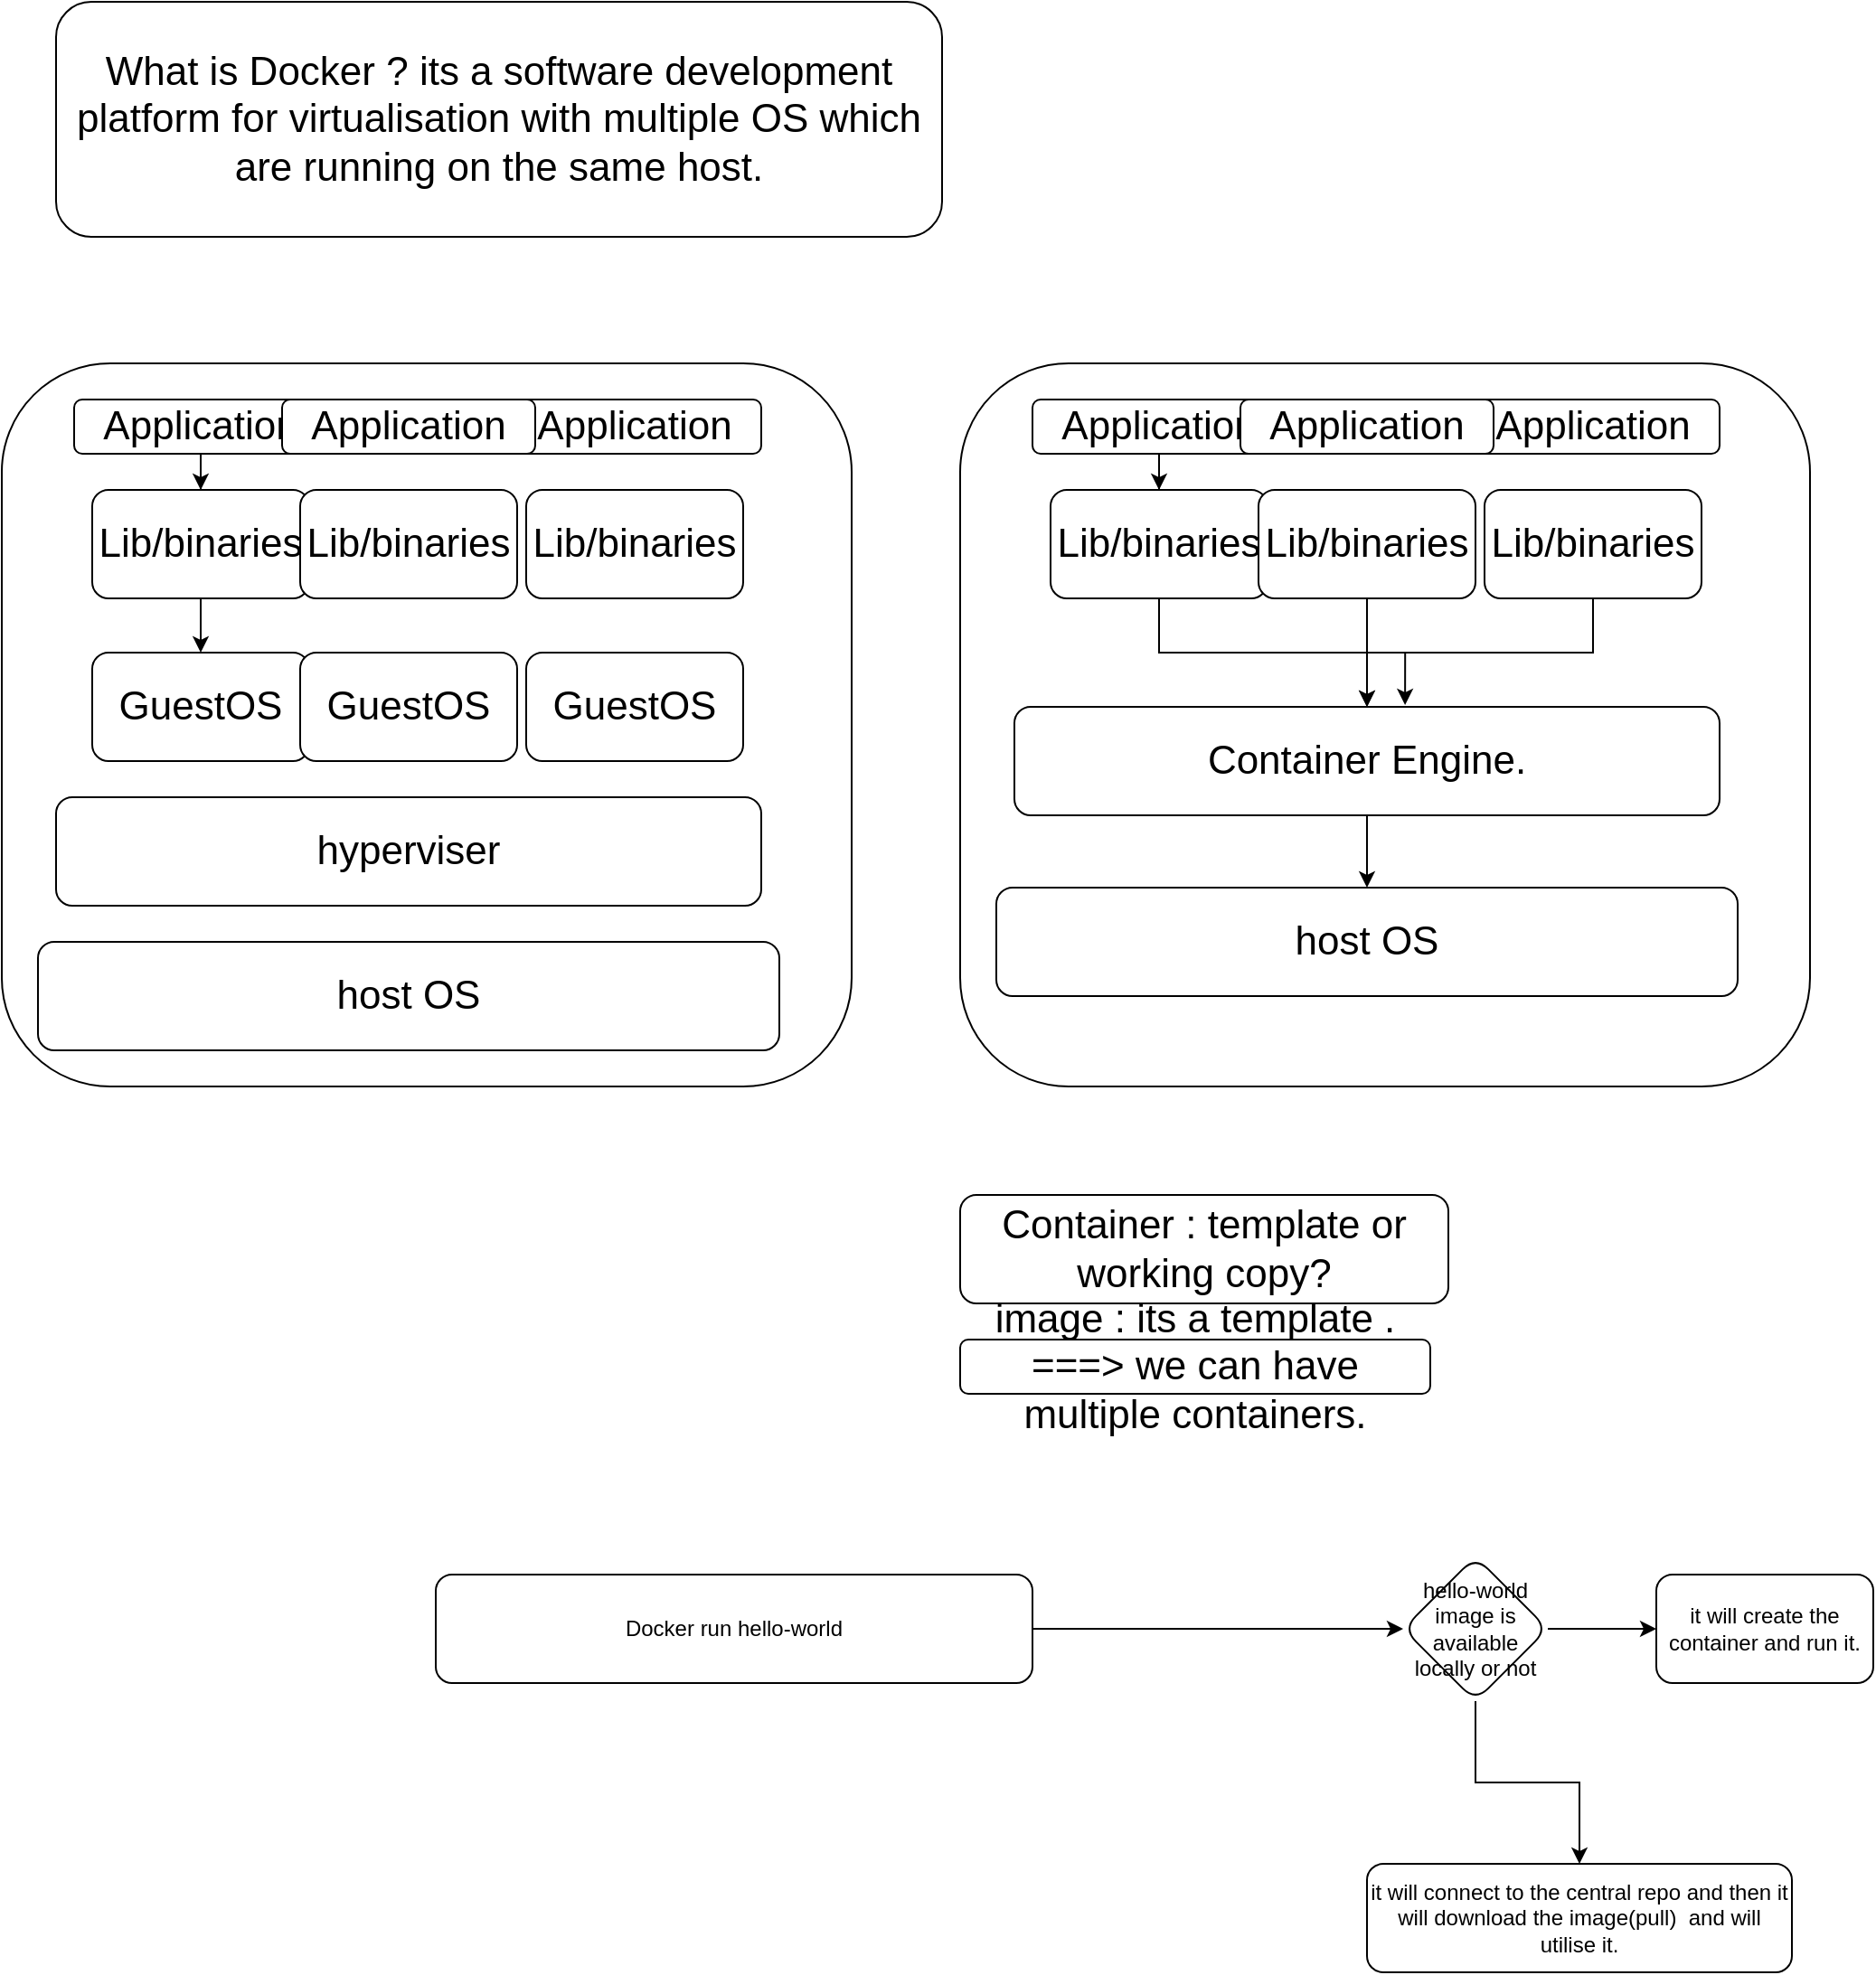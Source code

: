 <mxfile version="22.0.8" type="github">
  <diagram name="Page-1" id="umYnc2G4NVmvyY0PxLt7">
    <mxGraphModel dx="794" dy="437" grid="1" gridSize="10" guides="1" tooltips="1" connect="1" arrows="1" fold="1" page="1" pageScale="1" pageWidth="827" pageHeight="1169" math="0" shadow="0">
      <root>
        <mxCell id="0" />
        <mxCell id="1" parent="0" />
        <mxCell id="h2BCPPt2ExegwEmn4m4d-1" value="What is Docker ? its a software development platform for virtualisation with multiple OS which are running on the same host." style="rounded=1;whiteSpace=wrap;html=1;fontSize=22;" vertex="1" parent="1">
          <mxGeometry x="180" y="80" width="490" height="130" as="geometry" />
        </mxCell>
        <mxCell id="h2BCPPt2ExegwEmn4m4d-2" value="" style="rounded=1;whiteSpace=wrap;html=1;fontSize=22;" vertex="1" parent="1">
          <mxGeometry x="150" y="280" width="470" height="400" as="geometry" />
        </mxCell>
        <mxCell id="h2BCPPt2ExegwEmn4m4d-5" value="" style="edgeStyle=orthogonalEdgeStyle;rounded=0;orthogonalLoop=1;jettySize=auto;html=1;fontSize=22;" edge="1" parent="1" source="h2BCPPt2ExegwEmn4m4d-3" target="h2BCPPt2ExegwEmn4m4d-4">
          <mxGeometry relative="1" as="geometry" />
        </mxCell>
        <mxCell id="h2BCPPt2ExegwEmn4m4d-3" value="Application" style="rounded=1;whiteSpace=wrap;html=1;fontSize=22;" vertex="1" parent="1">
          <mxGeometry x="190" y="300" width="140" height="30" as="geometry" />
        </mxCell>
        <mxCell id="h2BCPPt2ExegwEmn4m4d-7" value="" style="edgeStyle=orthogonalEdgeStyle;rounded=0;orthogonalLoop=1;jettySize=auto;html=1;fontSize=22;" edge="1" parent="1" source="h2BCPPt2ExegwEmn4m4d-4" target="h2BCPPt2ExegwEmn4m4d-6">
          <mxGeometry relative="1" as="geometry" />
        </mxCell>
        <mxCell id="h2BCPPt2ExegwEmn4m4d-4" value="Lib/binaries" style="whiteSpace=wrap;html=1;fontSize=22;rounded=1;" vertex="1" parent="1">
          <mxGeometry x="200" y="350" width="120" height="60" as="geometry" />
        </mxCell>
        <mxCell id="h2BCPPt2ExegwEmn4m4d-6" value="GuestOS" style="whiteSpace=wrap;html=1;fontSize=22;rounded=1;" vertex="1" parent="1">
          <mxGeometry x="200" y="440" width="120" height="60" as="geometry" />
        </mxCell>
        <mxCell id="h2BCPPt2ExegwEmn4m4d-8" value="hyperviser" style="rounded=1;whiteSpace=wrap;html=1;fontSize=22;" vertex="1" parent="1">
          <mxGeometry x="180" y="520" width="390" height="60" as="geometry" />
        </mxCell>
        <mxCell id="h2BCPPt2ExegwEmn4m4d-9" value="host OS" style="rounded=1;whiteSpace=wrap;html=1;fontSize=22;" vertex="1" parent="1">
          <mxGeometry x="170" y="600" width="410" height="60" as="geometry" />
        </mxCell>
        <mxCell id="h2BCPPt2ExegwEmn4m4d-19" value="Application" style="rounded=1;whiteSpace=wrap;html=1;fontSize=22;" vertex="1" parent="1">
          <mxGeometry x="430" y="300" width="140" height="30" as="geometry" />
        </mxCell>
        <mxCell id="h2BCPPt2ExegwEmn4m4d-20" value="Lib/binaries" style="whiteSpace=wrap;html=1;fontSize=22;rounded=1;" vertex="1" parent="1">
          <mxGeometry x="440" y="350" width="120" height="60" as="geometry" />
        </mxCell>
        <mxCell id="h2BCPPt2ExegwEmn4m4d-21" value="GuestOS" style="whiteSpace=wrap;html=1;fontSize=22;rounded=1;" vertex="1" parent="1">
          <mxGeometry x="440" y="440" width="120" height="60" as="geometry" />
        </mxCell>
        <mxCell id="h2BCPPt2ExegwEmn4m4d-22" value="Application" style="rounded=1;whiteSpace=wrap;html=1;fontSize=22;" vertex="1" parent="1">
          <mxGeometry x="305" y="300" width="140" height="30" as="geometry" />
        </mxCell>
        <mxCell id="h2BCPPt2ExegwEmn4m4d-23" value="Lib/binaries" style="whiteSpace=wrap;html=1;fontSize=22;rounded=1;" vertex="1" parent="1">
          <mxGeometry x="315" y="350" width="120" height="60" as="geometry" />
        </mxCell>
        <mxCell id="h2BCPPt2ExegwEmn4m4d-24" value="GuestOS" style="whiteSpace=wrap;html=1;fontSize=22;rounded=1;" vertex="1" parent="1">
          <mxGeometry x="315" y="440" width="120" height="60" as="geometry" />
        </mxCell>
        <mxCell id="h2BCPPt2ExegwEmn4m4d-26" value="" style="rounded=1;whiteSpace=wrap;html=1;fontSize=22;" vertex="1" parent="1">
          <mxGeometry x="680" y="280" width="470" height="400" as="geometry" />
        </mxCell>
        <mxCell id="h2BCPPt2ExegwEmn4m4d-27" value="" style="edgeStyle=orthogonalEdgeStyle;rounded=0;orthogonalLoop=1;jettySize=auto;html=1;fontSize=22;" edge="1" parent="1" source="h2BCPPt2ExegwEmn4m4d-28" target="h2BCPPt2ExegwEmn4m4d-30">
          <mxGeometry relative="1" as="geometry" />
        </mxCell>
        <mxCell id="h2BCPPt2ExegwEmn4m4d-28" value="Application" style="rounded=1;whiteSpace=wrap;html=1;fontSize=22;" vertex="1" parent="1">
          <mxGeometry x="720" y="300" width="140" height="30" as="geometry" />
        </mxCell>
        <mxCell id="h2BCPPt2ExegwEmn4m4d-40" style="edgeStyle=orthogonalEdgeStyle;rounded=0;orthogonalLoop=1;jettySize=auto;html=1;fontSize=22;" edge="1" parent="1" source="h2BCPPt2ExegwEmn4m4d-30" target="h2BCPPt2ExegwEmn4m4d-32">
          <mxGeometry relative="1" as="geometry" />
        </mxCell>
        <mxCell id="h2BCPPt2ExegwEmn4m4d-30" value="Lib/binaries" style="whiteSpace=wrap;html=1;fontSize=22;rounded=1;" vertex="1" parent="1">
          <mxGeometry x="730" y="350" width="120" height="60" as="geometry" />
        </mxCell>
        <mxCell id="h2BCPPt2ExegwEmn4m4d-43" style="edgeStyle=orthogonalEdgeStyle;rounded=0;orthogonalLoop=1;jettySize=auto;html=1;entryX=0.5;entryY=0;entryDx=0;entryDy=0;fontSize=22;" edge="1" parent="1" source="h2BCPPt2ExegwEmn4m4d-32" target="h2BCPPt2ExegwEmn4m4d-33">
          <mxGeometry relative="1" as="geometry" />
        </mxCell>
        <mxCell id="h2BCPPt2ExegwEmn4m4d-32" value="Container Engine." style="rounded=1;whiteSpace=wrap;html=1;fontSize=22;" vertex="1" parent="1">
          <mxGeometry x="710" y="470" width="390" height="60" as="geometry" />
        </mxCell>
        <mxCell id="h2BCPPt2ExegwEmn4m4d-33" value="host OS" style="rounded=1;whiteSpace=wrap;html=1;fontSize=22;" vertex="1" parent="1">
          <mxGeometry x="700" y="570" width="410" height="60" as="geometry" />
        </mxCell>
        <mxCell id="h2BCPPt2ExegwEmn4m4d-34" value="Application" style="rounded=1;whiteSpace=wrap;html=1;fontSize=22;" vertex="1" parent="1">
          <mxGeometry x="960" y="300" width="140" height="30" as="geometry" />
        </mxCell>
        <mxCell id="h2BCPPt2ExegwEmn4m4d-42" style="edgeStyle=orthogonalEdgeStyle;rounded=0;orthogonalLoop=1;jettySize=auto;html=1;fontSize=22;" edge="1" parent="1" source="h2BCPPt2ExegwEmn4m4d-35" target="h2BCPPt2ExegwEmn4m4d-32">
          <mxGeometry relative="1" as="geometry" />
        </mxCell>
        <mxCell id="h2BCPPt2ExegwEmn4m4d-35" value="Lib/binaries" style="whiteSpace=wrap;html=1;fontSize=22;rounded=1;" vertex="1" parent="1">
          <mxGeometry x="970" y="350" width="120" height="60" as="geometry" />
        </mxCell>
        <mxCell id="h2BCPPt2ExegwEmn4m4d-37" value="Application" style="rounded=1;whiteSpace=wrap;html=1;fontSize=22;" vertex="1" parent="1">
          <mxGeometry x="835" y="300" width="140" height="30" as="geometry" />
        </mxCell>
        <mxCell id="h2BCPPt2ExegwEmn4m4d-38" value="Lib/binaries" style="whiteSpace=wrap;html=1;fontSize=22;rounded=1;" vertex="1" parent="1">
          <mxGeometry x="845" y="350" width="120" height="60" as="geometry" />
        </mxCell>
        <mxCell id="h2BCPPt2ExegwEmn4m4d-41" style="edgeStyle=orthogonalEdgeStyle;rounded=0;orthogonalLoop=1;jettySize=auto;html=1;entryX=0.554;entryY=-0.017;entryDx=0;entryDy=0;entryPerimeter=0;fontSize=22;" edge="1" parent="1" source="h2BCPPt2ExegwEmn4m4d-38" target="h2BCPPt2ExegwEmn4m4d-32">
          <mxGeometry relative="1" as="geometry" />
        </mxCell>
        <mxCell id="h2BCPPt2ExegwEmn4m4d-44" value="Container : template or working copy?" style="rounded=1;whiteSpace=wrap;html=1;fontSize=22;" vertex="1" parent="1">
          <mxGeometry x="680" y="740" width="270" height="60" as="geometry" />
        </mxCell>
        <mxCell id="h2BCPPt2ExegwEmn4m4d-45" value="image : its a template . ===&amp;gt; we can have multiple containers." style="rounded=1;whiteSpace=wrap;html=1;fontSize=22;" vertex="1" parent="1">
          <mxGeometry x="680" y="820" width="260" height="30" as="geometry" />
        </mxCell>
        <mxCell id="h2BCPPt2ExegwEmn4m4d-48" value="" style="edgeStyle=orthogonalEdgeStyle;rounded=0;orthogonalLoop=1;jettySize=auto;html=1;" edge="1" parent="1" source="h2BCPPt2ExegwEmn4m4d-46" target="h2BCPPt2ExegwEmn4m4d-47">
          <mxGeometry relative="1" as="geometry" />
        </mxCell>
        <mxCell id="h2BCPPt2ExegwEmn4m4d-46" value="Docker run hello-world" style="rounded=1;whiteSpace=wrap;html=1;" vertex="1" parent="1">
          <mxGeometry x="390" y="950" width="330" height="60" as="geometry" />
        </mxCell>
        <mxCell id="h2BCPPt2ExegwEmn4m4d-50" value="" style="edgeStyle=orthogonalEdgeStyle;rounded=0;orthogonalLoop=1;jettySize=auto;html=1;" edge="1" parent="1" source="h2BCPPt2ExegwEmn4m4d-47" target="h2BCPPt2ExegwEmn4m4d-49">
          <mxGeometry relative="1" as="geometry" />
        </mxCell>
        <mxCell id="h2BCPPt2ExegwEmn4m4d-52" value="" style="edgeStyle=orthogonalEdgeStyle;rounded=0;orthogonalLoop=1;jettySize=auto;html=1;" edge="1" parent="1" source="h2BCPPt2ExegwEmn4m4d-47" target="h2BCPPt2ExegwEmn4m4d-51">
          <mxGeometry relative="1" as="geometry" />
        </mxCell>
        <mxCell id="h2BCPPt2ExegwEmn4m4d-47" value="hello-world image is available locally or not" style="rhombus;whiteSpace=wrap;html=1;rounded=1;" vertex="1" parent="1">
          <mxGeometry x="925" y="940" width="80" height="80" as="geometry" />
        </mxCell>
        <mxCell id="h2BCPPt2ExegwEmn4m4d-49" value="it will create the container and run it." style="whiteSpace=wrap;html=1;rounded=1;" vertex="1" parent="1">
          <mxGeometry x="1065" y="950" width="120" height="60" as="geometry" />
        </mxCell>
        <mxCell id="h2BCPPt2ExegwEmn4m4d-51" value="it will connect to the central repo and then it will download the image(pull) &amp;nbsp;and will utilise it." style="whiteSpace=wrap;html=1;rounded=1;" vertex="1" parent="1">
          <mxGeometry x="905" y="1110" width="235" height="60" as="geometry" />
        </mxCell>
      </root>
    </mxGraphModel>
  </diagram>
</mxfile>
